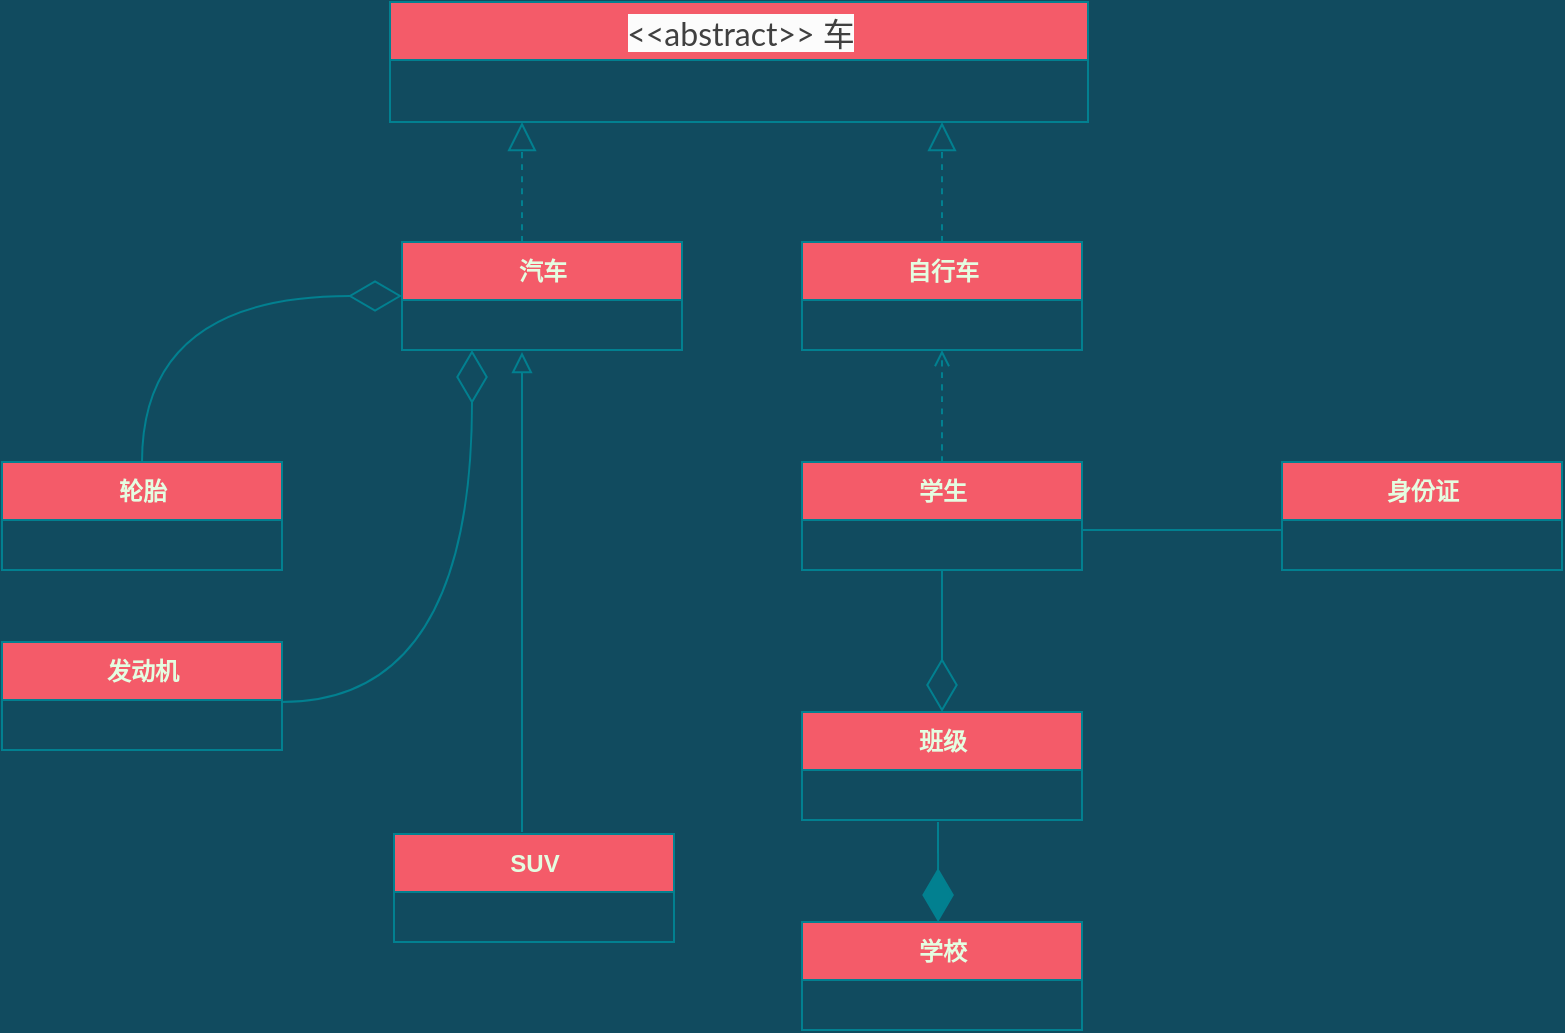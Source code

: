 <mxfile version="15.5.4" type="embed"><diagram id="1czklNrwi9EsNagj-m8T" name="第 1 页"><mxGraphModel dx="1828" dy="809" grid="1" gridSize="10" guides="1" tooltips="1" connect="1" arrows="1" fold="1" page="1" pageScale="1" pageWidth="827" pageHeight="1169" background="#114B5F" math="0" shadow="0"><root><mxCell id="0"/><mxCell id="1" parent="0"/><mxCell id="AhttPOFJjhMUD6R0sSNN-30" value="&lt;span style=&quot;color: rgb(64, 64, 64); font-family: Lato, proxima-nova, &amp;quot;Helvetica Neue&amp;quot;, Arial, sans-serif; font-size: 16px; font-weight: 400; text-align: left; background-color: rgb(252, 252, 252);&quot;&gt;&amp;lt;&amp;lt;abstract&amp;gt;&amp;gt; 车&lt;/span&gt;" style="swimlane;fontStyle=1;align=center;verticalAlign=middle;childLayout=stackLayout;horizontal=1;startSize=29;horizontalStack=0;resizeParent=1;resizeParentMax=0;resizeLast=0;collapsible=0;marginBottom=0;html=1;fillColor=#F45B69;strokeColor=#028090;fontColor=#E4FDE1;" parent="1" vertex="1"><mxGeometry x="214" y="170" width="349" height="60" as="geometry"/></mxCell><mxCell id="AhttPOFJjhMUD6R0sSNN-33" value="汽车" style="swimlane;fontStyle=1;align=center;verticalAlign=middle;childLayout=stackLayout;horizontal=1;startSize=29;horizontalStack=0;resizeParent=1;resizeParentMax=0;resizeLast=0;collapsible=0;marginBottom=0;html=1;fillColor=#F45B69;strokeColor=#028090;fontColor=#E4FDE1;" parent="1" vertex="1"><mxGeometry x="220" y="290" width="140" height="54" as="geometry"/></mxCell><mxCell id="AhttPOFJjhMUD6R0sSNN-39" value="" style="endArrow=block;dashed=1;endFill=0;endSize=12;html=1;curved=1;strokeColor=#028090;fontColor=#E4FDE1;labelBackgroundColor=#114B5F;" parent="AhttPOFJjhMUD6R0sSNN-33" edge="1"><mxGeometry width="160" relative="1" as="geometry"><mxPoint x="60" as="sourcePoint"/><mxPoint x="60" y="-60" as="targetPoint"/></mxGeometry></mxCell><mxCell id="AhttPOFJjhMUD6R0sSNN-34" value="自行车" style="swimlane;fontStyle=1;align=center;verticalAlign=middle;childLayout=stackLayout;horizontal=1;startSize=29;horizontalStack=0;resizeParent=1;resizeParentMax=0;resizeLast=0;collapsible=0;marginBottom=0;html=1;fillColor=#F45B69;strokeColor=#028090;fontColor=#E4FDE1;" parent="1" vertex="1"><mxGeometry x="420" y="290" width="140" height="54" as="geometry"/></mxCell><mxCell id="AhttPOFJjhMUD6R0sSNN-40" value="" style="endArrow=block;dashed=1;endFill=0;endSize=12;html=1;curved=1;strokeColor=#028090;fontColor=#E4FDE1;labelBackgroundColor=#114B5F;" parent="AhttPOFJjhMUD6R0sSNN-34" edge="1"><mxGeometry width="160" relative="1" as="geometry"><mxPoint x="70" as="sourcePoint"/><mxPoint x="70" y="-60" as="targetPoint"/></mxGeometry></mxCell><mxCell id="AhttPOFJjhMUD6R0sSNN-41" value="学生" style="swimlane;fontStyle=1;align=center;verticalAlign=middle;childLayout=stackLayout;horizontal=1;startSize=29;horizontalStack=0;resizeParent=1;resizeParentMax=0;resizeLast=0;collapsible=0;marginBottom=0;html=1;fillColor=#F45B69;strokeColor=#028090;fontColor=#E4FDE1;" parent="1" vertex="1"><mxGeometry x="420" y="400" width="140" height="54" as="geometry"/></mxCell><mxCell id="AhttPOFJjhMUD6R0sSNN-43" value="" style="html=1;verticalAlign=bottom;labelBackgroundColor=none;endArrow=open;endFill=0;dashed=1;entryX=0.5;entryY=1;entryDx=0;entryDy=0;curved=1;strokeColor=#028090;fontColor=#E4FDE1;" parent="AhttPOFJjhMUD6R0sSNN-41" target="AhttPOFJjhMUD6R0sSNN-34" edge="1"><mxGeometry width="160" relative="1" as="geometry"><mxPoint x="70" as="sourcePoint"/><mxPoint x="230" as="targetPoint"/></mxGeometry></mxCell><mxCell id="AhttPOFJjhMUD6R0sSNN-44" value="身份证" style="swimlane;fontStyle=1;align=center;verticalAlign=middle;childLayout=stackLayout;horizontal=1;startSize=29;horizontalStack=0;resizeParent=1;resizeParentMax=0;resizeLast=0;collapsible=0;marginBottom=0;html=1;fillColor=#F45B69;strokeColor=#028090;fontColor=#E4FDE1;" parent="1" vertex="1"><mxGeometry x="660" y="400" width="140" height="54" as="geometry"/></mxCell><mxCell id="AhttPOFJjhMUD6R0sSNN-47" value="" style="line;strokeWidth=1;fillColor=none;align=left;verticalAlign=middle;spacingTop=-1;spacingLeft=3;spacingRight=3;rotatable=0;labelPosition=right;points=[];portConstraint=eastwest;strokeColor=#028090;fontColor=#E4FDE1;labelBackgroundColor=#114B5F;" parent="1" vertex="1"><mxGeometry x="560" y="430" width="100" height="8" as="geometry"/></mxCell><mxCell id="AhttPOFJjhMUD6R0sSNN-48" value="班级" style="swimlane;fontStyle=1;align=center;verticalAlign=middle;childLayout=stackLayout;horizontal=1;startSize=29;horizontalStack=0;resizeParent=1;resizeParentMax=0;resizeLast=0;collapsible=0;marginBottom=0;html=1;fillColor=#F45B69;strokeColor=#028090;fontColor=#E4FDE1;" parent="1" vertex="1"><mxGeometry x="420" y="525" width="140" height="54" as="geometry"/></mxCell><mxCell id="AhttPOFJjhMUD6R0sSNN-51" value="轮胎" style="swimlane;fontStyle=1;align=center;verticalAlign=middle;childLayout=stackLayout;horizontal=1;startSize=29;horizontalStack=0;resizeParent=1;resizeParentMax=0;resizeLast=0;collapsible=0;marginBottom=0;html=1;fillColor=#F45B69;strokeColor=#028090;fontColor=#E4FDE1;" parent="1" vertex="1"><mxGeometry x="20" y="400" width="140" height="54" as="geometry"/></mxCell><mxCell id="AhttPOFJjhMUD6R0sSNN-53" value="发动机" style="swimlane;fontStyle=1;align=center;verticalAlign=middle;childLayout=stackLayout;horizontal=1;startSize=29;horizontalStack=0;resizeParent=1;resizeParentMax=0;resizeLast=0;collapsible=0;marginBottom=0;html=1;fillColor=#F45B69;strokeColor=#028090;fontColor=#E4FDE1;" parent="1" vertex="1"><mxGeometry x="20" y="490" width="140" height="54" as="geometry"/></mxCell><mxCell id="AhttPOFJjhMUD6R0sSNN-54" value="SUV" style="swimlane;fontStyle=1;align=center;verticalAlign=middle;childLayout=stackLayout;horizontal=1;startSize=29;horizontalStack=0;resizeParent=1;resizeParentMax=0;resizeLast=0;collapsible=0;marginBottom=0;html=1;fillColor=#F45B69;strokeColor=#028090;fontColor=#E4FDE1;" parent="1" vertex="1"><mxGeometry x="216" y="586" width="140" height="54" as="geometry"/></mxCell><mxCell id="AhttPOFJjhMUD6R0sSNN-55" value="" style="endArrow=block;html=1;align=center;verticalAlign=bottom;endFill=0;labelBackgroundColor=none;endSize=8;curved=1;strokeColor=#028090;fontColor=#E4FDE1;" parent="1" edge="1"><mxGeometry relative="1" as="geometry"><mxPoint x="280" y="585" as="sourcePoint"/><mxPoint x="280" y="345" as="targetPoint"/></mxGeometry></mxCell><mxCell id="AhttPOFJjhMUD6R0sSNN-56" value="" style="resizable=0;html=1;align=center;verticalAlign=top;labelBackgroundColor=none;fillColor=#F45B69;strokeColor=#028090;fontColor=#E4FDE1;" parent="AhttPOFJjhMUD6R0sSNN-55" connectable="0" vertex="1"><mxGeometry relative="1" as="geometry"/></mxCell><mxCell id="AhttPOFJjhMUD6R0sSNN-58" value="" style="endArrow=diamondThin;endFill=0;endSize=24;html=1;entryX=0;entryY=0.5;entryDx=0;entryDy=0;exitX=0.5;exitY=0;exitDx=0;exitDy=0;curved=1;strokeColor=#028090;fontColor=#E4FDE1;labelBackgroundColor=#114B5F;" parent="1" source="AhttPOFJjhMUD6R0sSNN-51" target="AhttPOFJjhMUD6R0sSNN-33" edge="1"><mxGeometry width="160" relative="1" as="geometry"><mxPoint x="80" y="380" as="sourcePoint"/><mxPoint x="240" y="380" as="targetPoint"/><Array as="points"><mxPoint x="90" y="317"/></Array></mxGeometry></mxCell><mxCell id="AhttPOFJjhMUD6R0sSNN-59" value="" style="endArrow=diamondThin;endFill=0;endSize=24;html=1;entryX=0.25;entryY=1;entryDx=0;entryDy=0;curved=1;strokeColor=#028090;fontColor=#E4FDE1;labelBackgroundColor=#114B5F;" parent="1" target="AhttPOFJjhMUD6R0sSNN-33" edge="1"><mxGeometry width="160" relative="1" as="geometry"><mxPoint x="160" y="520" as="sourcePoint"/><mxPoint x="320" y="520" as="targetPoint"/><Array as="points"><mxPoint x="255" y="520"/></Array></mxGeometry></mxCell><mxCell id="AhttPOFJjhMUD6R0sSNN-60" value="" style="endArrow=diamondThin;endFill=0;endSize=24;html=1;exitX=0.5;exitY=1;exitDx=0;exitDy=0;entryX=0.5;entryY=0;entryDx=0;entryDy=0;curved=1;strokeColor=#028090;fontColor=#E4FDE1;labelBackgroundColor=#114B5F;" parent="1" source="AhttPOFJjhMUD6R0sSNN-41" target="AhttPOFJjhMUD6R0sSNN-48" edge="1"><mxGeometry width="160" relative="1" as="geometry"><mxPoint x="480" y="480" as="sourcePoint"/><mxPoint x="640" y="480" as="targetPoint"/></mxGeometry></mxCell><mxCell id="AhttPOFJjhMUD6R0sSNN-61" value="学校" style="swimlane;fontStyle=1;align=center;verticalAlign=middle;childLayout=stackLayout;horizontal=1;startSize=29;horizontalStack=0;resizeParent=1;resizeParentMax=0;resizeLast=0;collapsible=0;marginBottom=0;html=1;fillColor=#F45B69;strokeColor=#028090;fontColor=#E4FDE1;" parent="1" vertex="1"><mxGeometry x="420" y="630" width="140" height="54" as="geometry"/></mxCell><mxCell id="AhttPOFJjhMUD6R0sSNN-62" value="" style="endArrow=diamondThin;endFill=1;endSize=24;html=1;entryX=0.429;entryY=0;entryDx=0;entryDy=0;entryPerimeter=0;curved=1;strokeColor=#028090;fontColor=#E4FDE1;labelBackgroundColor=#114B5F;" parent="1" edge="1"><mxGeometry width="160" relative="1" as="geometry"><mxPoint x="488" y="580" as="sourcePoint"/><mxPoint x="488.06" y="630" as="targetPoint"/></mxGeometry></mxCell></root></mxGraphModel></diagram></mxfile>